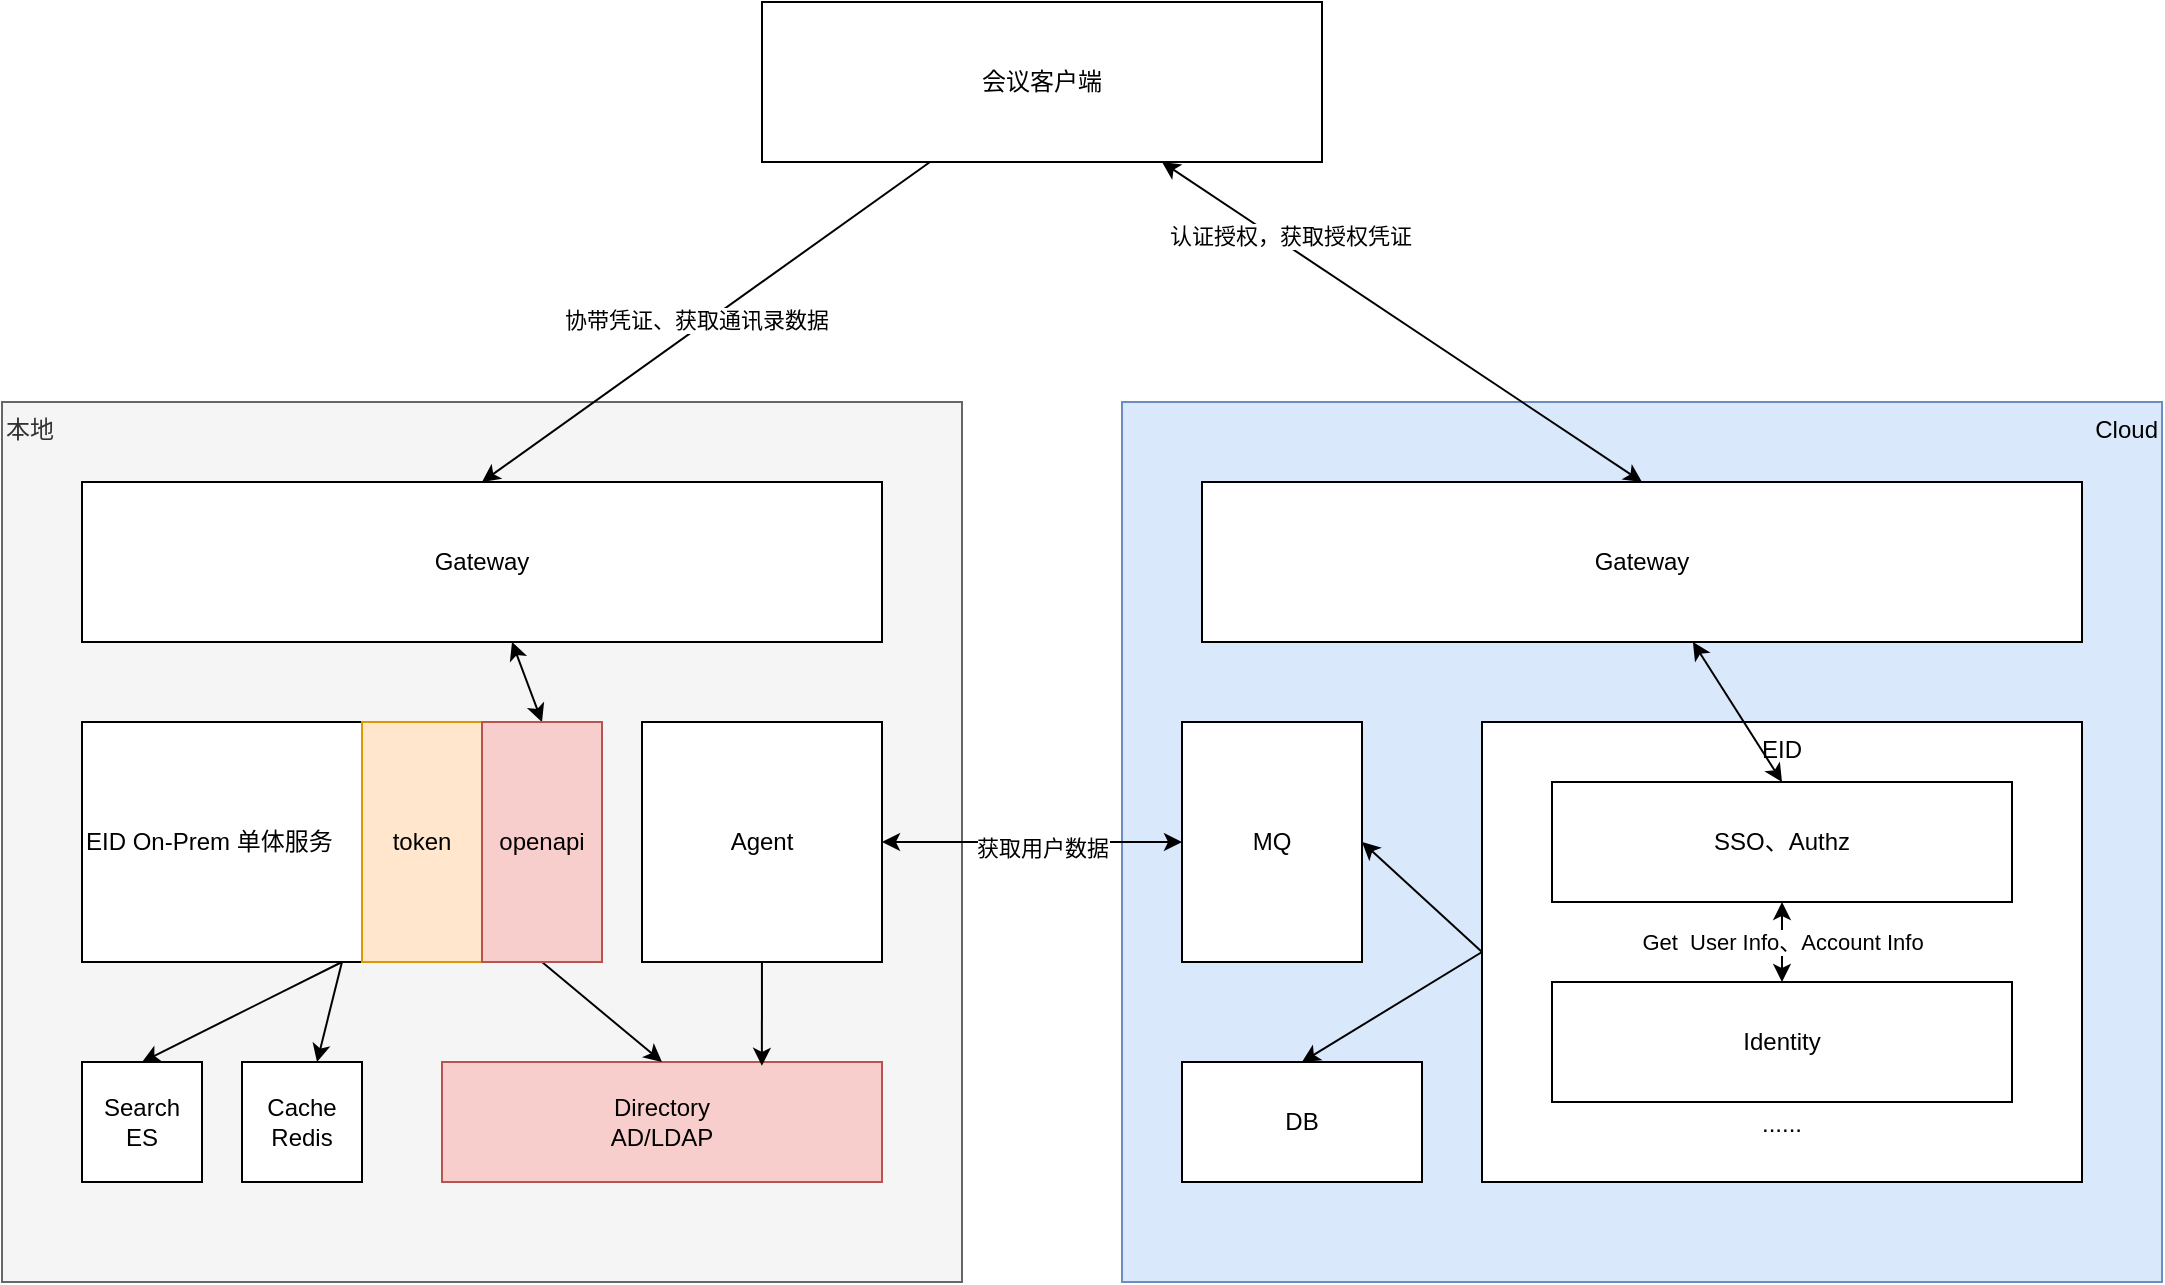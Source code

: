 <mxfile version="21.1.5" type="github">
  <diagram name="第 1 页" id="s-dX0Y2uISyYPD3RqodX">
    <mxGraphModel dx="1420" dy="929" grid="1" gridSize="10" guides="1" tooltips="1" connect="1" arrows="1" fold="1" page="1" pageScale="1" pageWidth="1169" pageHeight="1654" math="0" shadow="0">
      <root>
        <mxCell id="0" />
        <mxCell id="1" parent="0" />
        <mxCell id="3hOJ42gWwzK8ZNogskPF-29" value="Cloud" style="rounded=0;whiteSpace=wrap;html=1;verticalAlign=top;align=right;fillColor=#dae8fc;strokeColor=#6c8ebf;" vertex="1" parent="1">
          <mxGeometry x="640" y="400" width="520" height="440" as="geometry" />
        </mxCell>
        <mxCell id="3hOJ42gWwzK8ZNogskPF-22" value="&lt;div&gt;EID&lt;/div&gt;&lt;div&gt;&lt;br&gt;&lt;/div&gt;&lt;div&gt;&lt;br&gt;&lt;/div&gt;&lt;div&gt;&lt;br&gt;&lt;/div&gt;&lt;div&gt;&lt;br&gt;&lt;/div&gt;&lt;div&gt;&lt;br&gt;&lt;/div&gt;&lt;div&gt;&lt;br&gt;&lt;/div&gt;&lt;div&gt;&lt;br&gt;&lt;/div&gt;&lt;div&gt;&lt;br&gt;&lt;/div&gt;&lt;div&gt;&lt;br&gt;&lt;/div&gt;&lt;div&gt;&lt;br&gt;&lt;/div&gt;&lt;div&gt;&lt;br&gt;&lt;/div&gt;&lt;div&gt;&lt;br&gt;&lt;/div&gt;&lt;div&gt;......&lt;br&gt;&lt;/div&gt;" style="rounded=0;whiteSpace=wrap;html=1;verticalAlign=top;" vertex="1" parent="1">
          <mxGeometry x="820" y="560" width="300" height="230" as="geometry" />
        </mxCell>
        <mxCell id="3hOJ42gWwzK8ZNogskPF-27" value="本地" style="rounded=0;whiteSpace=wrap;html=1;verticalAlign=top;align=left;fillColor=#f5f5f5;fontColor=#333333;strokeColor=#666666;" vertex="1" parent="1">
          <mxGeometry x="80" y="400" width="480" height="440" as="geometry" />
        </mxCell>
        <mxCell id="3hOJ42gWwzK8ZNogskPF-24" style="rounded=0;orthogonalLoop=1;jettySize=auto;html=1;exitX=0.5;exitY=1;exitDx=0;exitDy=0;entryX=0.5;entryY=0;entryDx=0;entryDy=0;" edge="1" parent="1" source="3hOJ42gWwzK8ZNogskPF-3" target="3hOJ42gWwzK8ZNogskPF-7">
          <mxGeometry relative="1" as="geometry" />
        </mxCell>
        <mxCell id="3hOJ42gWwzK8ZNogskPF-25" style="rounded=0;orthogonalLoop=1;jettySize=auto;html=1;exitX=0.5;exitY=1;exitDx=0;exitDy=0;" edge="1" parent="1" source="3hOJ42gWwzK8ZNogskPF-3" target="3hOJ42gWwzK8ZNogskPF-6">
          <mxGeometry relative="1" as="geometry" />
        </mxCell>
        <mxCell id="3hOJ42gWwzK8ZNogskPF-3" value="EID On-Prem 单体服务" style="rounded=0;whiteSpace=wrap;html=1;align=left;verticalAlign=middle;" vertex="1" parent="1">
          <mxGeometry x="120" y="560" width="260" height="120" as="geometry" />
        </mxCell>
        <mxCell id="3hOJ42gWwzK8ZNogskPF-30" style="rounded=0;orthogonalLoop=1;jettySize=auto;html=1;entryX=0.5;entryY=0;entryDx=0;entryDy=0;startArrow=classic;startFill=1;" edge="1" parent="1" source="3hOJ42gWwzK8ZNogskPF-4" target="3hOJ42gWwzK8ZNogskPF-13">
          <mxGeometry relative="1" as="geometry" />
        </mxCell>
        <mxCell id="3hOJ42gWwzK8ZNogskPF-4" value="Gateway" style="rounded=0;whiteSpace=wrap;html=1;" vertex="1" parent="1">
          <mxGeometry x="120" y="440" width="400" height="80" as="geometry" />
        </mxCell>
        <mxCell id="3hOJ42gWwzK8ZNogskPF-5" value="Directory&lt;div&gt;AD/LDAP&lt;/div&gt;" style="rounded=0;whiteSpace=wrap;html=1;fillColor=#f8cecc;strokeColor=#b85450;" vertex="1" parent="1">
          <mxGeometry x="300" y="730" width="220" height="60" as="geometry" />
        </mxCell>
        <mxCell id="3hOJ42gWwzK8ZNogskPF-6" value="Cache&lt;br&gt;&lt;div&gt;Redis&lt;/div&gt;" style="rounded=0;whiteSpace=wrap;html=1;" vertex="1" parent="1">
          <mxGeometry x="200" y="730" width="60" height="60" as="geometry" />
        </mxCell>
        <mxCell id="3hOJ42gWwzK8ZNogskPF-7" value="Search&lt;br&gt;&lt;div&gt;ES&lt;/div&gt;" style="rounded=0;whiteSpace=wrap;html=1;" vertex="1" parent="1">
          <mxGeometry x="120" y="730" width="60" height="60" as="geometry" />
        </mxCell>
        <mxCell id="3hOJ42gWwzK8ZNogskPF-23" style="rounded=0;orthogonalLoop=1;jettySize=auto;html=1;entryX=0.727;entryY=0.032;entryDx=0;entryDy=0;entryPerimeter=0;" edge="1" parent="1" source="3hOJ42gWwzK8ZNogskPF-8" target="3hOJ42gWwzK8ZNogskPF-5">
          <mxGeometry relative="1" as="geometry" />
        </mxCell>
        <mxCell id="3hOJ42gWwzK8ZNogskPF-26" style="edgeStyle=orthogonalEdgeStyle;rounded=0;orthogonalLoop=1;jettySize=auto;html=1;exitX=1;exitY=0.5;exitDx=0;exitDy=0;startArrow=classic;startFill=1;entryX=0;entryY=0.5;entryDx=0;entryDy=0;" edge="1" parent="1" source="3hOJ42gWwzK8ZNogskPF-8" target="3hOJ42gWwzK8ZNogskPF-28">
          <mxGeometry relative="1" as="geometry">
            <mxPoint x="650" y="620" as="targetPoint" />
          </mxGeometry>
        </mxCell>
        <mxCell id="3hOJ42gWwzK8ZNogskPF-51" value="获取用户数据" style="edgeLabel;html=1;align=center;verticalAlign=middle;resizable=0;points=[];" vertex="1" connectable="0" parent="3hOJ42gWwzK8ZNogskPF-26">
          <mxGeometry x="0.067" y="-3" relative="1" as="geometry">
            <mxPoint as="offset" />
          </mxGeometry>
        </mxCell>
        <mxCell id="3hOJ42gWwzK8ZNogskPF-8" value="Agent" style="rounded=0;whiteSpace=wrap;html=1;" vertex="1" parent="1">
          <mxGeometry x="400" y="560" width="120" height="120" as="geometry" />
        </mxCell>
        <mxCell id="3hOJ42gWwzK8ZNogskPF-11" value="token" style="rounded=0;whiteSpace=wrap;html=1;fillColor=#ffe6cc;strokeColor=#d79b00;" vertex="1" parent="1">
          <mxGeometry x="260" y="560" width="60" height="120" as="geometry" />
        </mxCell>
        <mxCell id="3hOJ42gWwzK8ZNogskPF-18" style="rounded=0;orthogonalLoop=1;jettySize=auto;html=1;entryX=0.5;entryY=0;entryDx=0;entryDy=0;exitX=0.5;exitY=1;exitDx=0;exitDy=0;" edge="1" parent="1" source="3hOJ42gWwzK8ZNogskPF-13" target="3hOJ42gWwzK8ZNogskPF-5">
          <mxGeometry relative="1" as="geometry" />
        </mxCell>
        <mxCell id="3hOJ42gWwzK8ZNogskPF-13" value="openapi" style="rounded=0;whiteSpace=wrap;html=1;fillColor=#f8cecc;strokeColor=#b85450;" vertex="1" parent="1">
          <mxGeometry x="320" y="560" width="60" height="120" as="geometry" />
        </mxCell>
        <mxCell id="3hOJ42gWwzK8ZNogskPF-38" style="rounded=0;orthogonalLoop=1;jettySize=auto;html=1;startArrow=classic;startFill=1;entryX=0.5;entryY=0;entryDx=0;entryDy=0;" edge="1" parent="1" source="3hOJ42gWwzK8ZNogskPF-20" target="3hOJ42gWwzK8ZNogskPF-44">
          <mxGeometry relative="1" as="geometry" />
        </mxCell>
        <mxCell id="3hOJ42gWwzK8ZNogskPF-42" value="认证授权，获取授权凭证" style="edgeLabel;html=1;align=center;verticalAlign=middle;resizable=0;points=[];" vertex="1" connectable="0" parent="3hOJ42gWwzK8ZNogskPF-38">
          <mxGeometry x="-0.471" y="1" relative="1" as="geometry">
            <mxPoint y="-5" as="offset" />
          </mxGeometry>
        </mxCell>
        <mxCell id="3hOJ42gWwzK8ZNogskPF-40" style="rounded=0;orthogonalLoop=1;jettySize=auto;html=1;entryX=0.5;entryY=0;entryDx=0;entryDy=0;" edge="1" parent="1" source="3hOJ42gWwzK8ZNogskPF-20" target="3hOJ42gWwzK8ZNogskPF-4">
          <mxGeometry relative="1" as="geometry" />
        </mxCell>
        <mxCell id="3hOJ42gWwzK8ZNogskPF-41" value="协带凭证、获取通讯录数据" style="edgeLabel;html=1;align=center;verticalAlign=middle;resizable=0;points=[];" vertex="1" connectable="0" parent="3hOJ42gWwzK8ZNogskPF-40">
          <mxGeometry x="-0.051" y="4" relative="1" as="geometry">
            <mxPoint x="-13" as="offset" />
          </mxGeometry>
        </mxCell>
        <mxCell id="3hOJ42gWwzK8ZNogskPF-20" value="会议客户端" style="rounded=0;whiteSpace=wrap;html=1;" vertex="1" parent="1">
          <mxGeometry x="460" y="200" width="280" height="80" as="geometry" />
        </mxCell>
        <mxCell id="3hOJ42gWwzK8ZNogskPF-52" style="rounded=0;orthogonalLoop=1;jettySize=auto;html=1;exitX=1;exitY=0.5;exitDx=0;exitDy=0;entryX=0;entryY=0.5;entryDx=0;entryDy=0;startArrow=classic;startFill=1;endArrow=none;endFill=0;" edge="1" parent="1" source="3hOJ42gWwzK8ZNogskPF-28" target="3hOJ42gWwzK8ZNogskPF-22">
          <mxGeometry relative="1" as="geometry" />
        </mxCell>
        <mxCell id="3hOJ42gWwzK8ZNogskPF-28" value="MQ" style="rounded=0;whiteSpace=wrap;html=1;" vertex="1" parent="1">
          <mxGeometry x="670" y="560" width="90" height="120" as="geometry" />
        </mxCell>
        <mxCell id="3hOJ42gWwzK8ZNogskPF-37" value="&lt;div&gt;Get&amp;nbsp; User Info、Account Info&lt;/div&gt;" style="edgeStyle=orthogonalEdgeStyle;rounded=0;orthogonalLoop=1;jettySize=auto;html=1;startArrow=classic;startFill=1;endArrow=classic;endFill=1;" edge="1" parent="1" source="3hOJ42gWwzK8ZNogskPF-31" target="3hOJ42gWwzK8ZNogskPF-32">
          <mxGeometry relative="1" as="geometry" />
        </mxCell>
        <mxCell id="3hOJ42gWwzK8ZNogskPF-31" value="SSO、Authz" style="rounded=0;whiteSpace=wrap;html=1;" vertex="1" parent="1">
          <mxGeometry x="855" y="590" width="230" height="60" as="geometry" />
        </mxCell>
        <mxCell id="3hOJ42gWwzK8ZNogskPF-32" value="Identity" style="rounded=0;whiteSpace=wrap;html=1;" vertex="1" parent="1">
          <mxGeometry x="855" y="690" width="230" height="60" as="geometry" />
        </mxCell>
        <mxCell id="3hOJ42gWwzK8ZNogskPF-48" style="rounded=0;orthogonalLoop=1;jettySize=auto;html=1;entryX=0;entryY=0.5;entryDx=0;entryDy=0;exitX=0.5;exitY=0;exitDx=0;exitDy=0;startArrow=classic;startFill=1;endArrow=none;endFill=0;" edge="1" parent="1" source="3hOJ42gWwzK8ZNogskPF-33" target="3hOJ42gWwzK8ZNogskPF-22">
          <mxGeometry relative="1" as="geometry" />
        </mxCell>
        <mxCell id="3hOJ42gWwzK8ZNogskPF-33" value="&lt;div&gt;DB&lt;/div&gt;" style="rounded=0;whiteSpace=wrap;html=1;" vertex="1" parent="1">
          <mxGeometry x="670" y="730" width="120" height="60" as="geometry" />
        </mxCell>
        <mxCell id="3hOJ42gWwzK8ZNogskPF-45" style="rounded=0;orthogonalLoop=1;jettySize=auto;html=1;entryX=0.5;entryY=0;entryDx=0;entryDy=0;startArrow=classic;startFill=1;" edge="1" parent="1" source="3hOJ42gWwzK8ZNogskPF-44" target="3hOJ42gWwzK8ZNogskPF-31">
          <mxGeometry relative="1" as="geometry" />
        </mxCell>
        <mxCell id="3hOJ42gWwzK8ZNogskPF-44" value="Gateway" style="rounded=0;whiteSpace=wrap;html=1;" vertex="1" parent="1">
          <mxGeometry x="680" y="440" width="440" height="80" as="geometry" />
        </mxCell>
      </root>
    </mxGraphModel>
  </diagram>
</mxfile>
